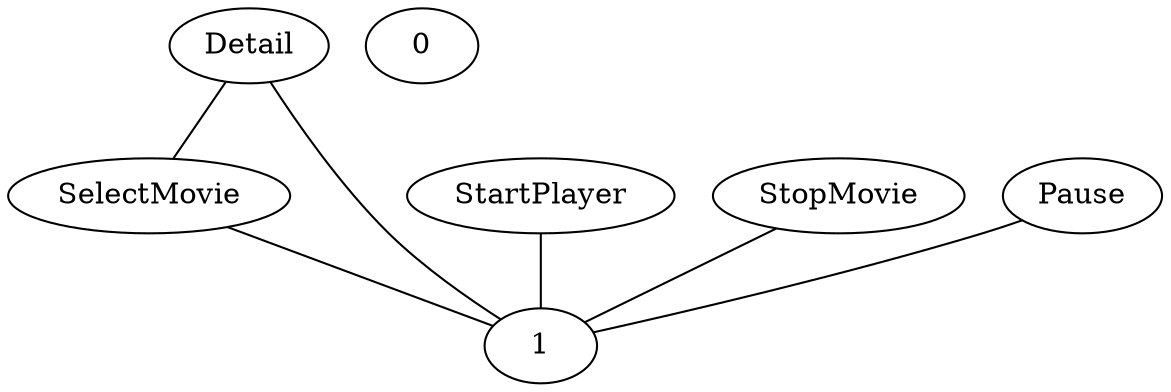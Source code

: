 graph G {
  Detail;
  SelectMovie;
  StartPlayer;
  StopMovie;
  0;
  1;
  Pause;
  Detail -- SelectMovie;
  SelectMovie -- 1;
  StartPlayer -- 1;
  StopMovie -- 1;
  Pause -- 1;
  Detail -- 1;
}
